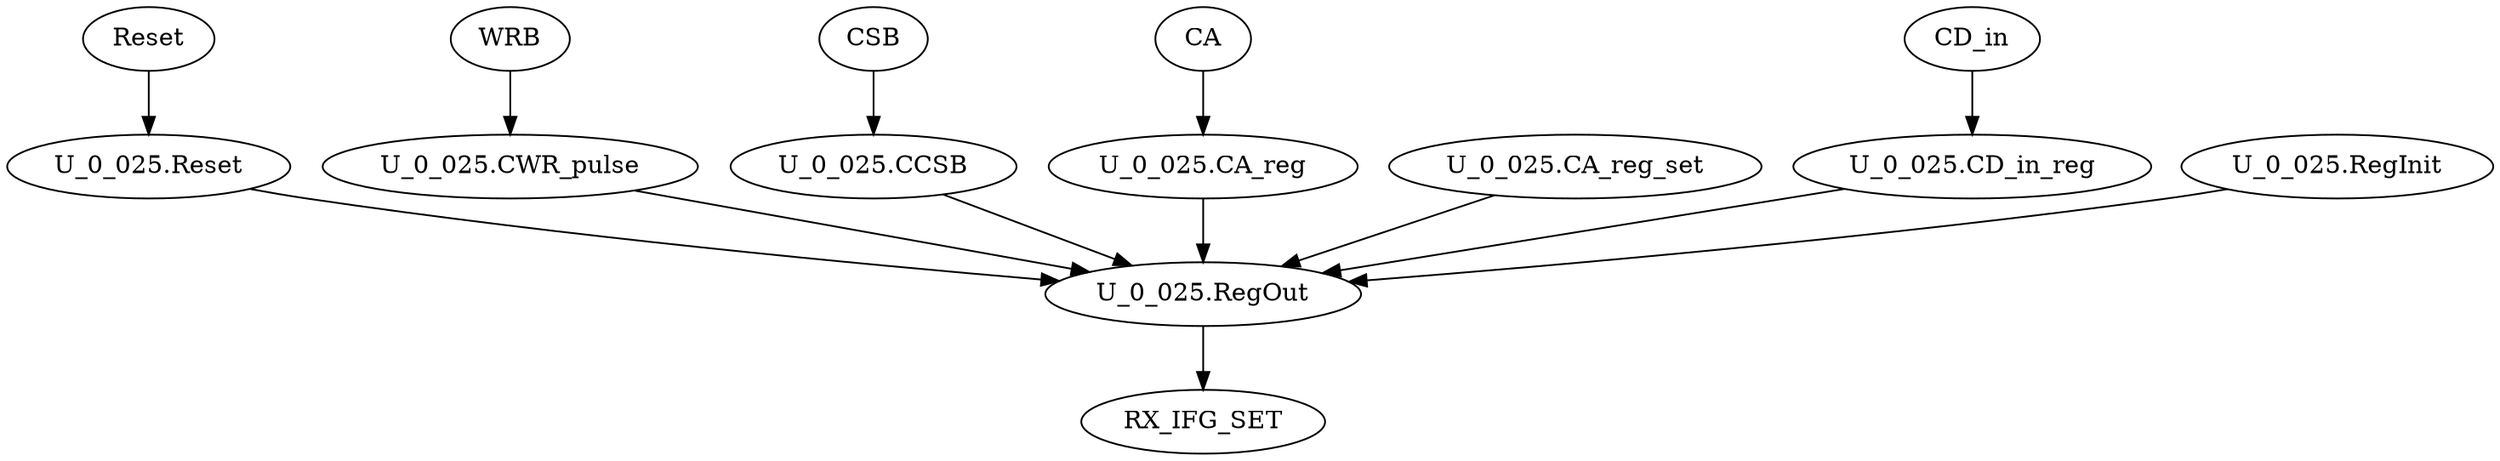 strict digraph "" {
	Reset	 [complexity=1,
		importance=0.0308170945521,
		rank=0.0308170945521];
	"U_0_025.Reset"	 [complexity=1,
		importance=0.029063591725,
		rank=0.029063591725];
	Reset -> "U_0_025.Reset";
	WRB	 [complexity=4,
		importance=0.0171685902472,
		rank=0.00429214756179];
	"U_0_025.CWR_pulse"	 [complexity=4,
		importance=0.01541508742,
		rank=0.00385377185501];
	WRB -> "U_0_025.CWR_pulse";
	"U_0_025.RegOut"	 [complexity=0,
		importance=0.0136486911662,
		rank=0.0];
	RX_IFG_SET	 [complexity=0,
		importance=0.00571852560641,
		rank=0.0];
	"U_0_025.RegOut" -> RX_IFG_SET;
	"U_0_025.Reset" -> "U_0_025.RegOut";
	"U_0_025.CCSB"	 [complexity=4,
		importance=0.01541508742,
		rank=0.00385377185501];
	"U_0_025.CCSB" -> "U_0_025.RegOut";
	CA	 [complexity=4,
		importance=0.0171685902472,
		rank=0.00429214756179];
	"U_0_025.CA_reg"	 [complexity=4,
		importance=0.01541508742,
		rank=0.00385377185501];
	CA -> "U_0_025.CA_reg";
	"U_0_025.CWR_pulse" -> "U_0_025.RegOut";
	CSB	 [complexity=4,
		importance=0.0171685902472,
		rank=0.00429214756179];
	CSB -> "U_0_025.CCSB";
	"U_0_025.CA_reg_set"	 [complexity=4,
		importance=0.0154021939933,
		rank=0.00385054849833];
	"U_0_025.CA_reg_set" -> "U_0_025.RegOut";
	CD_in	 [complexity=2,
		importance=0.0171830953522,
		rank=0.00859154767611];
	"U_0_025.CD_in_reg"	 [complexity=2,
		importance=0.0154295925251,
		rank=0.00771479626255];
	CD_in -> "U_0_025.CD_in_reg";
	"U_0_025.CD_in_reg" -> "U_0_025.RegOut";
	"U_0_025.CA_reg" -> "U_0_025.RegOut";
	"U_0_025.RegInit"	 [complexity=2,
		importance=0.0154021939933,
		rank=0.00770109699667];
	"U_0_025.RegInit" -> "U_0_025.RegOut";
}
